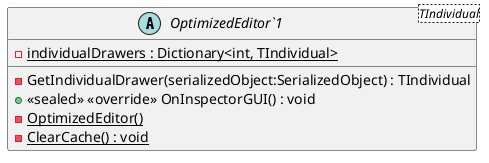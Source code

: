 @startuml
abstract class "OptimizedEditor`1"<TIndividual> {
    - GetIndividualDrawer(serializedObject:SerializedObject) : TIndividual
    + <<sealed>> <<override>> OnInspectorGUI() : void
    {static} - OptimizedEditor()
    - {static} individualDrawers : Dictionary<int, TIndividual>
    - {static} ClearCache() : void
}
@enduml
